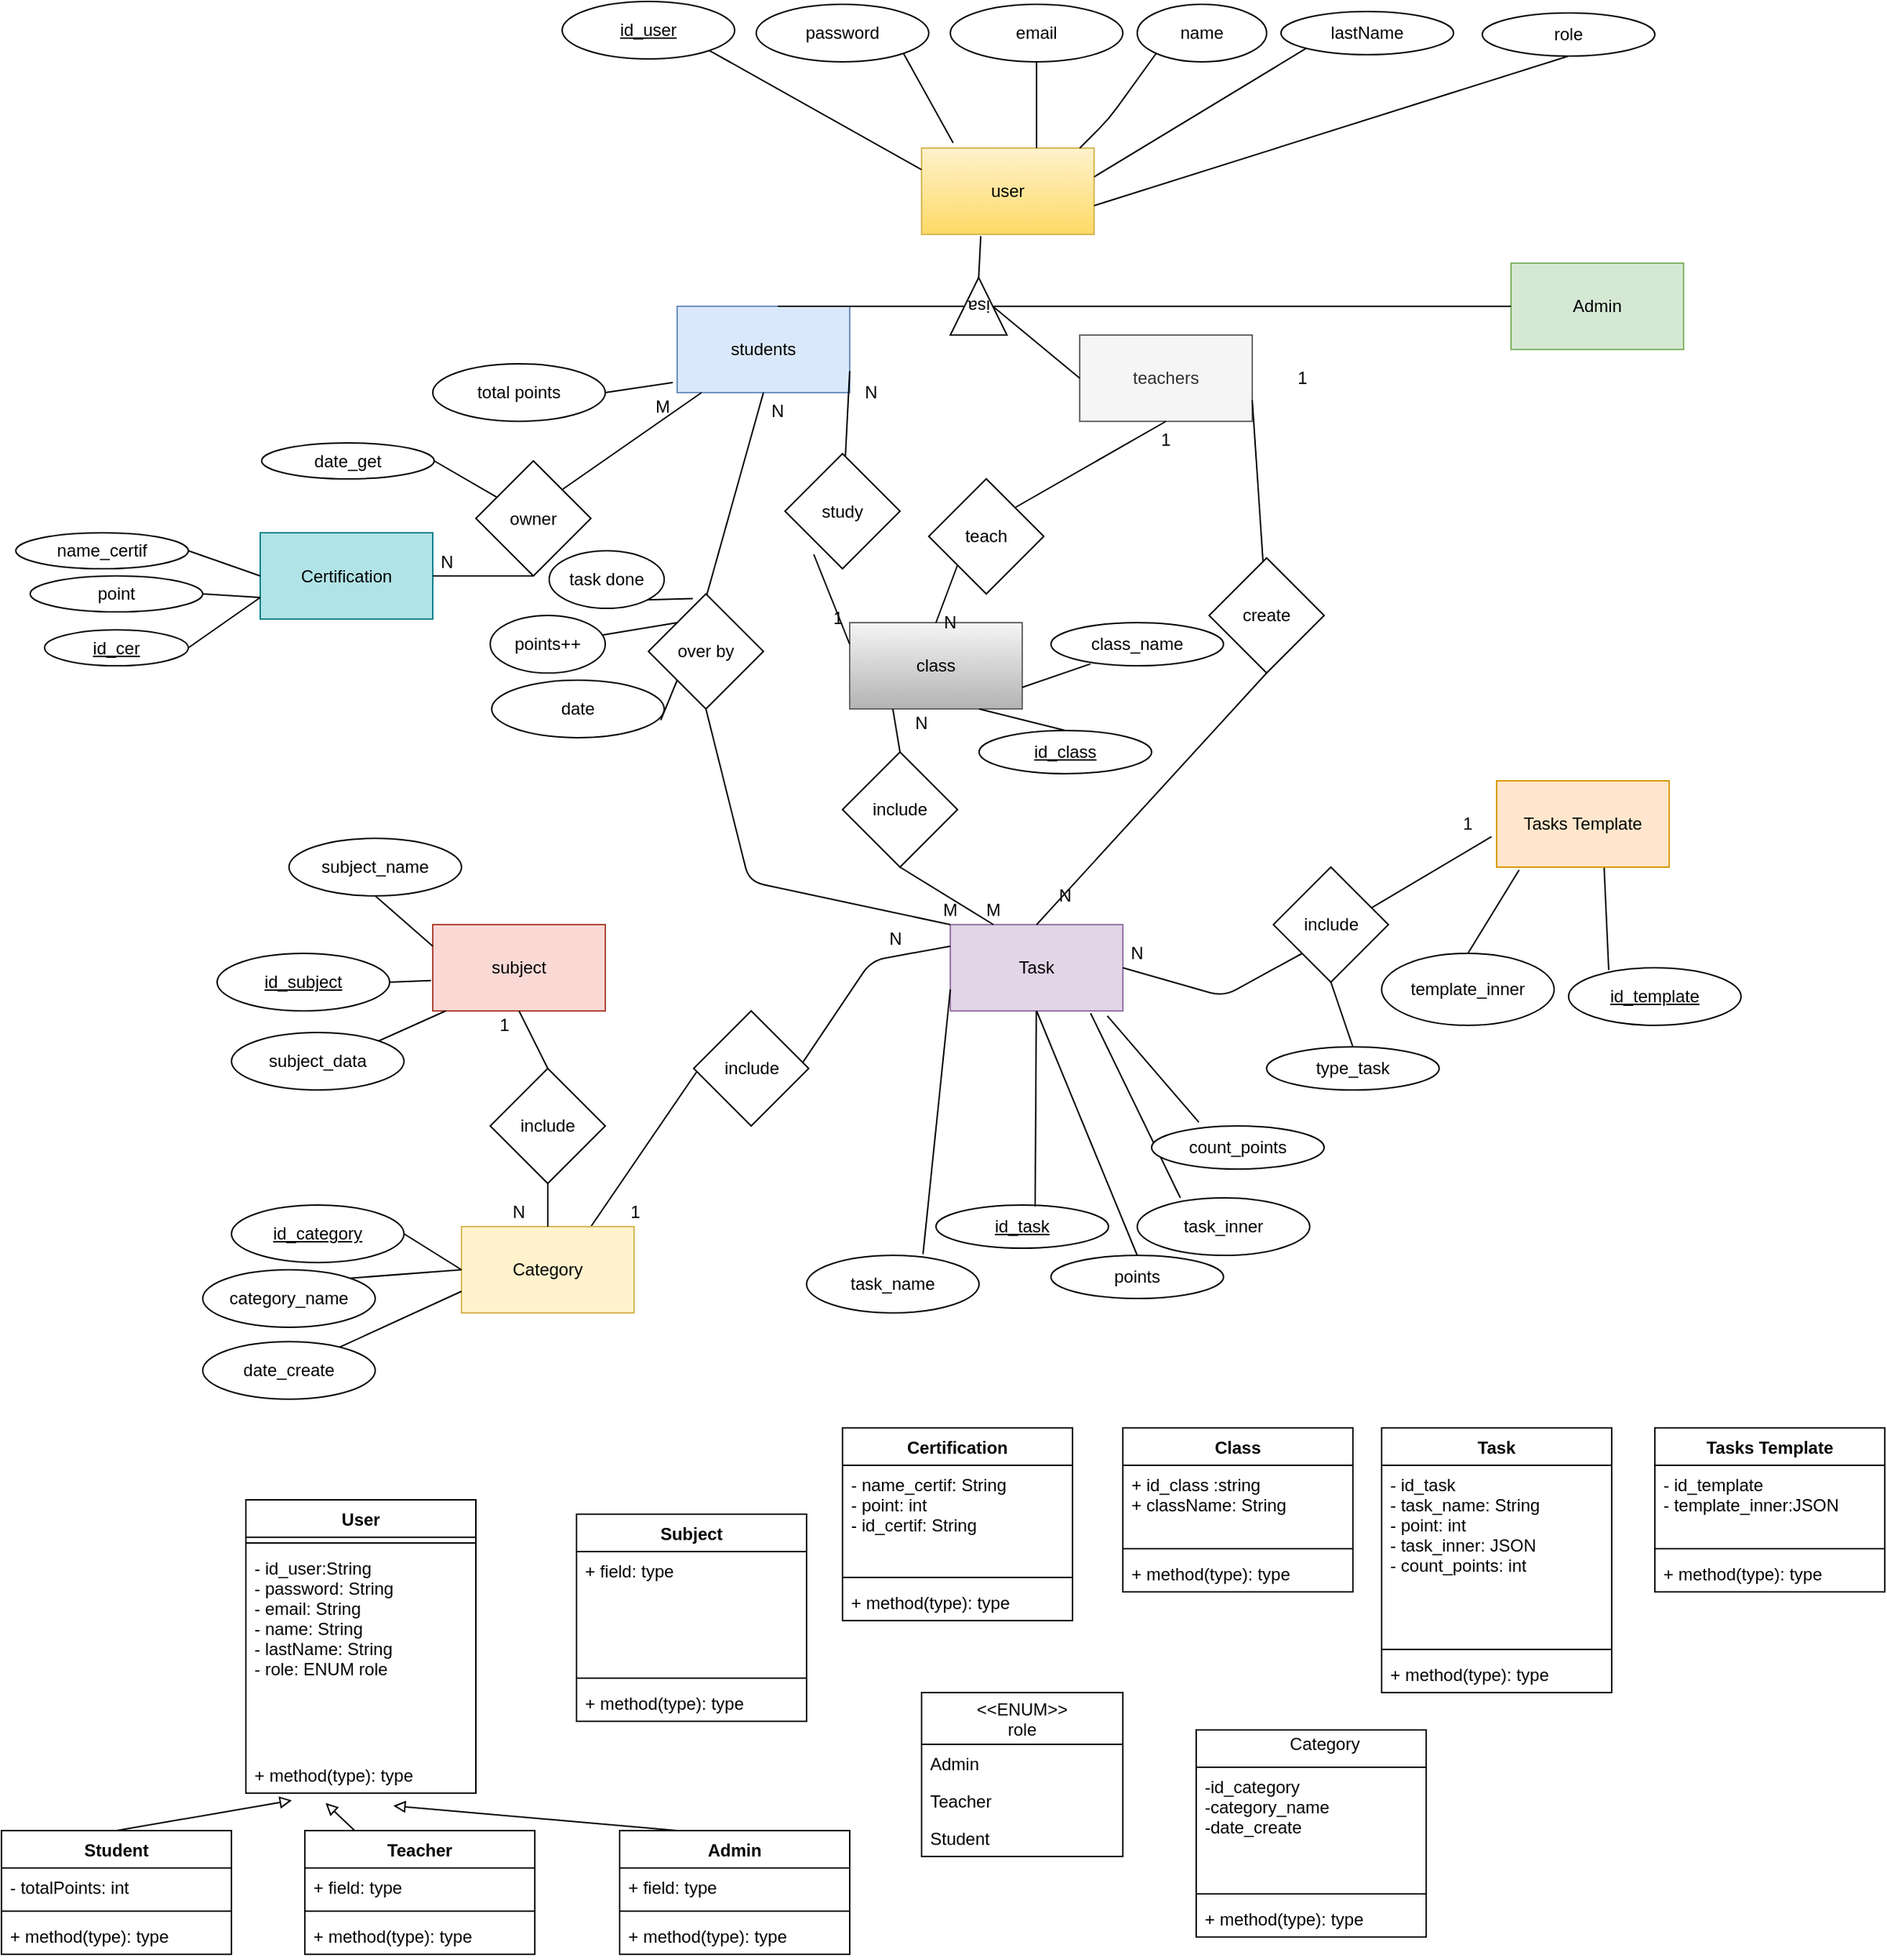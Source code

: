 <mxfile version="13.9.9" type="device"><diagram id="citroUXU-4qU1QGH6VNC" name="Page-1"><mxGraphModel dx="2307" dy="1929" grid="1" gridSize="10" guides="1" tooltips="1" connect="1" arrows="1" fold="1" page="1" pageScale="1" pageWidth="850" pageHeight="1100" math="0" shadow="0"><root><mxCell id="0"/><mxCell id="1" parent="0"/><mxCell id="E-Z7uhnKC5ZNdKr7z4lT-2" value="students" style="rounded=0;whiteSpace=wrap;html=1;fillColor=#dae8fc;strokeColor=#6c8ebf;" parent="1" vertex="1"><mxGeometry x="310" y="170" width="120" height="60" as="geometry"/></mxCell><mxCell id="E-Z7uhnKC5ZNdKr7z4lT-3" value="teachers" style="rounded=0;whiteSpace=wrap;html=1;fillColor=#f5f5f5;strokeColor=#666666;fontColor=#333333;" parent="1" vertex="1"><mxGeometry x="590" y="190" width="120" height="60" as="geometry"/></mxCell><mxCell id="E-Z7uhnKC5ZNdKr7z4lT-5" value="&lt;p style=&quot;margin: 0in ; font-family: &amp;#34;calibri&amp;#34; ; font-size: 12.0pt&quot;&gt;&lt;br&gt;&lt;/p&gt;" style="text;whiteSpace=wrap;html=1;" parent="1" vertex="1"><mxGeometry x="51" y="110" width="90" height="30" as="geometry"/></mxCell><mxCell id="E-Z7uhnKC5ZNdKr7z4lT-6" value="id_user" style="ellipse;whiteSpace=wrap;html=1;fontStyle=4;verticalAlign=middle;" parent="1" vertex="1"><mxGeometry x="230" y="-42" width="120" height="40" as="geometry"/></mxCell><mxCell id="E-Z7uhnKC5ZNdKr7z4lT-7" value="password" style="ellipse;whiteSpace=wrap;html=1;" parent="1" vertex="1"><mxGeometry x="365" y="-40" width="120" height="40" as="geometry"/></mxCell><mxCell id="E-Z7uhnKC5ZNdKr7z4lT-8" value="email" style="ellipse;whiteSpace=wrap;html=1;" parent="1" vertex="1"><mxGeometry x="500" y="-40" width="120" height="40" as="geometry"/></mxCell><mxCell id="E-Z7uhnKC5ZNdKr7z4lT-10" value="lastName" style="ellipse;whiteSpace=wrap;html=1;" parent="1" vertex="1"><mxGeometry x="730" y="-35" width="120" height="30" as="geometry"/></mxCell><mxCell id="E-Z7uhnKC5ZNdKr7z4lT-11" value="name" style="ellipse;whiteSpace=wrap;html=1;" parent="1" vertex="1"><mxGeometry x="630" y="-40" width="90" height="40" as="geometry"/></mxCell><mxCell id="E-Z7uhnKC5ZNdKr7z4lT-18" value="user" style="rounded=0;whiteSpace=wrap;html=1;gradientColor=#ffd966;fillColor=#fff2cc;strokeColor=#d6b656;" parent="1" vertex="1"><mxGeometry x="480" y="60" width="120" height="60" as="geometry"/></mxCell><mxCell id="E-Z7uhnKC5ZNdKr7z4lT-19" value="isa" style="triangle;whiteSpace=wrap;html=1;rotation=-180;direction=south;" parent="1" vertex="1"><mxGeometry x="500" y="150" width="39.4" height="40" as="geometry"/></mxCell><mxCell id="E-Z7uhnKC5ZNdKr7z4lT-20" value="" style="endArrow=none;html=1;exitX=1;exitY=0.5;exitDx=0;exitDy=0;entryX=0.343;entryY=1.02;entryDx=0;entryDy=0;entryPerimeter=0;" parent="1" source="E-Z7uhnKC5ZNdKr7z4lT-19" target="E-Z7uhnKC5ZNdKr7z4lT-18" edge="1"><mxGeometry width="50" height="50" relative="1" as="geometry"><mxPoint x="340" y="90" as="sourcePoint"/><mxPoint x="510" y="130" as="targetPoint"/><Array as="points"/></mxGeometry></mxCell><mxCell id="E-Z7uhnKC5ZNdKr7z4lT-21" value="" style="endArrow=none;html=1;exitX=0.583;exitY=0;exitDx=0;exitDy=0;exitPerimeter=0;" parent="1" source="E-Z7uhnKC5ZNdKr7z4lT-2" target="E-Z7uhnKC5ZNdKr7z4lT-19" edge="1"><mxGeometry width="50" height="50" relative="1" as="geometry"><mxPoint x="260" y="130" as="sourcePoint"/><mxPoint x="430" y="50" as="targetPoint"/></mxGeometry></mxCell><mxCell id="E-Z7uhnKC5ZNdKr7z4lT-22" value="Task" style="rounded=0;whiteSpace=wrap;html=1;fillColor=#e1d5e7;strokeColor=#9673a6;" parent="1" vertex="1"><mxGeometry x="500" y="600" width="120" height="60" as="geometry"/></mxCell><mxCell id="E-Z7uhnKC5ZNdKr7z4lT-23" value="id_task&lt;span style=&quot;color: rgba(0 , 0 , 0 , 0) ; font-family: monospace ; font-size: 0px&quot;&gt;%3CmxGraphModel%3E%3Croot%3E%3CmxCell%20id%3D%220%22%2F%3E%3CmxCell%20id%3D%221%22%20parent%3D%220%22%2F%3E%3CmxCell%20id%3D%222%22%20value%3D%22id_student%22%20style%3D%22ellipse%3BwhiteSpace%3Dwrap%3Bhtml%3D1%3B%22%20vertex%3D%221%22%20parent%3D%221%22%3E%3CmxGeometry%20x%3D%2221%22%20y%3D%22120%22%20width%3D%22120%22%20height%3D%2240%22%20as%3D%22geometry%22%2F%3E%3C%2FmxCell%3E%3C%2Froot%3E%3C%2FmxGraphModel%3E&lt;/span&gt;&lt;span style=&quot;color: rgba(0 , 0 , 0 , 0) ; font-family: monospace ; font-size: 0px&quot;&gt;%3CmxGraphModel%3E%3Croot%3E%3CmxCell%20id%3D%220%22%2F%3E%3CmxCell%20id%3D%221%22%20parent%3D%220%22%2F%3E%3CmxCell%20id%3D%222%22%20value%3D%22id_student%22%20style%3D%22ellipse%3BwhiteSpace%3Dwrap%3Bhtml%3D1%3B%22%20vertex%3D%221%22%20parent%3D%221%22%3E%3CmxGeometry%20x%3D%2221%22%20y%3D%22120%22%20width%3D%22120%22%20height%3D%2240%22%20as%3D%22geometry%22%2F%3E%3C%2FmxCell%3E%3C%2Froot%3E%3C%2FmxGraphModel%3E&lt;/span&gt;&lt;span style=&quot;color: rgba(0 , 0 , 0 , 0) ; font-family: monospace ; font-size: 0px&quot;&gt;%3CmxGraphModel%3E%3Croot%3E%3CmxCell%20id%3D%220%22%2F%3E%3CmxCell%20id%3D%221%22%20parent%3D%220%22%2F%3E%3CmxCell%20id%3D%222%22%20value%3D%22id_student%22%20style%3D%22ellipse%3BwhiteSpace%3Dwrap%3Bhtml%3D1%3B%22%20vertex%3D%221%22%20parent%3D%221%22%3E%3CmxGeometry%20x%3D%2221%22%20y%3D%22120%22%20width%3D%22120%22%20height%3D%2240%22%20as%3D%22geometry%22%2F%3E%3C%2FmxCell%3E%3C%2Froot%3E%3C%2FmxGraphModel%3E&lt;/span&gt;" style="ellipse;whiteSpace=wrap;html=1;fontStyle=4" parent="1" vertex="1"><mxGeometry x="490" y="795" width="120" height="30" as="geometry"/></mxCell><mxCell id="E-Z7uhnKC5ZNdKr7z4lT-24" value="task_name" style="ellipse;whiteSpace=wrap;html=1;" parent="1" vertex="1"><mxGeometry x="400" y="830" width="120" height="40" as="geometry"/></mxCell><mxCell id="E-Z7uhnKC5ZNdKr7z4lT-25" value="task_inner" style="ellipse;whiteSpace=wrap;html=1;" parent="1" vertex="1"><mxGeometry x="630" y="790" width="120" height="40" as="geometry"/></mxCell><mxCell id="E-Z7uhnKC5ZNdKr7z4lT-27" value="Tasks Template" style="rounded=0;whiteSpace=wrap;html=1;fillColor=#ffe6cc;strokeColor=#d79b00;" parent="1" vertex="1"><mxGeometry x="880" y="500" width="120" height="60" as="geometry"/></mxCell><mxCell id="E-Z7uhnKC5ZNdKr7z4lT-28" value="id_template" style="ellipse;whiteSpace=wrap;html=1;fontStyle=4" parent="1" vertex="1"><mxGeometry x="930" y="630" width="120" height="40" as="geometry"/></mxCell><mxCell id="E-Z7uhnKC5ZNdKr7z4lT-36" value="template_inner" style="ellipse;whiteSpace=wrap;html=1;" parent="1" vertex="1"><mxGeometry x="800" y="620" width="120" height="50" as="geometry"/></mxCell><mxCell id="E-Z7uhnKC5ZNdKr7z4lT-39" value="subject" style="rounded=0;whiteSpace=wrap;html=1;fillColor=#fad9d5;strokeColor=#ae4132;" parent="1" vertex="1"><mxGeometry x="140" y="600" width="120" height="60" as="geometry"/></mxCell><mxCell id="E-Z7uhnKC5ZNdKr7z4lT-40" value="id_subject" style="ellipse;whiteSpace=wrap;html=1;fontStyle=4" parent="1" vertex="1"><mxGeometry x="-10" y="620" width="120" height="40" as="geometry"/></mxCell><mxCell id="E-Z7uhnKC5ZNdKr7z4lT-41" value="subject_name" style="ellipse;whiteSpace=wrap;html=1;" parent="1" vertex="1"><mxGeometry x="40" y="540" width="120" height="40" as="geometry"/></mxCell><mxCell id="E-Z7uhnKC5ZNdKr7z4lT-43" value="total points" style="ellipse;whiteSpace=wrap;html=1;" parent="1" vertex="1"><mxGeometry x="140" y="210" width="120" height="40" as="geometry"/></mxCell><mxCell id="E-Z7uhnKC5ZNdKr7z4lT-45" value="Admin" style="rounded=0;whiteSpace=wrap;html=1;fillColor=#d5e8d4;strokeColor=#82b366;" parent="1" vertex="1"><mxGeometry x="890" y="140" width="120" height="60" as="geometry"/></mxCell><mxCell id="E-Z7uhnKC5ZNdKr7z4lT-46" value="Certification" style="rounded=0;whiteSpace=wrap;html=1;fillColor=#b0e3e6;strokeColor=#0e8088;" parent="1" vertex="1"><mxGeometry x="20" y="327.5" width="120" height="60" as="geometry"/></mxCell><mxCell id="E-Z7uhnKC5ZNdKr7z4lT-65" value="class" style="rounded=0;whiteSpace=wrap;html=1;gradientColor=#b3b3b3;fillColor=#f5f5f5;strokeColor=#666666;" parent="1" vertex="1"><mxGeometry x="430" y="390" width="120" height="60" as="geometry"/></mxCell><mxCell id="E-Z7uhnKC5ZNdKr7z4lT-66" value="&lt;u&gt;id_class&lt;/u&gt;" style="ellipse;whiteSpace=wrap;html=1;" parent="1" vertex="1"><mxGeometry x="520" y="465" width="120" height="30" as="geometry"/></mxCell><mxCell id="E-Z7uhnKC5ZNdKr7z4lT-67" value="class_name" style="ellipse;whiteSpace=wrap;html=1;" parent="1" vertex="1"><mxGeometry x="570" y="390" width="120" height="30" as="geometry"/></mxCell><mxCell id="E-Z7uhnKC5ZNdKr7z4lT-68" value="type_task" style="ellipse;whiteSpace=wrap;html=1;" parent="1" vertex="1"><mxGeometry x="720" y="685" width="120" height="30" as="geometry"/></mxCell><mxCell id="HwCJJDgRmeyFAp9oeBn6-1" value="" style="endArrow=none;html=1;" parent="1" target="E-Z7uhnKC5ZNdKr7z4lT-8" edge="1"><mxGeometry width="50" height="50" relative="1" as="geometry"><mxPoint x="560" y="60" as="sourcePoint"/><mxPoint x="610" y="10" as="targetPoint"/></mxGeometry></mxCell><mxCell id="HwCJJDgRmeyFAp9oeBn6-2" value="" style="endArrow=none;html=1;entryX=0;entryY=0.25;entryDx=0;entryDy=0;exitX=1;exitY=1;exitDx=0;exitDy=0;" parent="1" source="E-Z7uhnKC5ZNdKr7z4lT-6" target="E-Z7uhnKC5ZNdKr7z4lT-18" edge="1"><mxGeometry width="50" height="50" relative="1" as="geometry"><mxPoint x="400" y="70" as="sourcePoint"/><mxPoint x="450" y="20" as="targetPoint"/></mxGeometry></mxCell><mxCell id="HwCJJDgRmeyFAp9oeBn6-4" value="" style="endArrow=none;html=1;entryX=0.183;entryY=-0.06;entryDx=0;entryDy=0;entryPerimeter=0;exitX=1;exitY=1;exitDx=0;exitDy=0;" parent="1" source="E-Z7uhnKC5ZNdKr7z4lT-7" target="E-Z7uhnKC5ZNdKr7z4lT-18" edge="1"><mxGeometry width="50" height="50" relative="1" as="geometry"><mxPoint x="450" y="50" as="sourcePoint"/><mxPoint x="500" as="targetPoint"/></mxGeometry></mxCell><mxCell id="HwCJJDgRmeyFAp9oeBn6-5" value="" style="endArrow=none;html=1;entryX=0;entryY=1;entryDx=0;entryDy=0;" parent="1" target="E-Z7uhnKC5ZNdKr7z4lT-11" edge="1"><mxGeometry width="50" height="50" relative="1" as="geometry"><mxPoint x="590" y="60" as="sourcePoint"/><mxPoint x="640" y="10" as="targetPoint"/><Array as="points"><mxPoint x="610" y="40"/></Array></mxGeometry></mxCell><mxCell id="HwCJJDgRmeyFAp9oeBn6-6" value="" style="endArrow=none;html=1;entryX=0;entryY=1;entryDx=0;entryDy=0;" parent="1" target="E-Z7uhnKC5ZNdKr7z4lT-10" edge="1"><mxGeometry width="50" height="50" relative="1" as="geometry"><mxPoint x="600" y="80" as="sourcePoint"/><mxPoint x="650" y="30" as="targetPoint"/></mxGeometry></mxCell><mxCell id="HwCJJDgRmeyFAp9oeBn6-14" value="" style="endArrow=none;html=1;entryX=0;entryY=0.5;entryDx=0;entryDy=0;exitX=0.5;exitY=1;exitDx=0;exitDy=0;" parent="1" source="E-Z7uhnKC5ZNdKr7z4lT-19" target="E-Z7uhnKC5ZNdKr7z4lT-3" edge="1"><mxGeometry width="50" height="50" relative="1" as="geometry"><mxPoint x="500" y="290" as="sourcePoint"/><mxPoint x="550" y="240" as="targetPoint"/></mxGeometry></mxCell><mxCell id="HwCJJDgRmeyFAp9oeBn6-18" value="" style="endArrow=none;html=1;exitX=1;exitY=0.5;exitDx=0;exitDy=0;" parent="1" source="E-Z7uhnKC5ZNdKr7z4lT-43" edge="1"><mxGeometry width="50" height="50" relative="1" as="geometry"><mxPoint x="500" y="290" as="sourcePoint"/><mxPoint x="307" y="223" as="targetPoint"/></mxGeometry></mxCell><mxCell id="HwCJJDgRmeyFAp9oeBn6-19" value="" style="endArrow=none;html=1;entryX=0.5;entryY=1;entryDx=0;entryDy=0;exitX=0;exitY=0;exitDx=0;exitDy=0;" parent="1" source="WtZ8xJoJMS5BIW2UHvJU-14" target="E-Z7uhnKC5ZNdKr7z4lT-3" edge="1"><mxGeometry width="50" height="50" relative="1" as="geometry"><mxPoint x="532.235" y="301.022" as="sourcePoint"/><mxPoint x="550" y="240" as="targetPoint"/></mxGeometry></mxCell><mxCell id="HwCJJDgRmeyFAp9oeBn6-20" value="" style="endArrow=none;html=1;exitX=0.5;exitY=0;exitDx=0;exitDy=0;entryX=1;entryY=1;entryDx=0;entryDy=0;" parent="1" source="E-Z7uhnKC5ZNdKr7z4lT-65" target="WtZ8xJoJMS5BIW2UHvJU-14" edge="1"><mxGeometry width="50" height="50" relative="1" as="geometry"><mxPoint x="630" y="370" as="sourcePoint"/><mxPoint x="526.687" y="346.177" as="targetPoint"/></mxGeometry></mxCell><mxCell id="HwCJJDgRmeyFAp9oeBn6-21" value="" style="endArrow=none;html=1;exitX=0.75;exitY=1;exitDx=0;exitDy=0;entryX=0.5;entryY=0;entryDx=0;entryDy=0;" parent="1" source="E-Z7uhnKC5ZNdKr7z4lT-65" target="E-Z7uhnKC5ZNdKr7z4lT-66" edge="1"><mxGeometry width="50" height="50" relative="1" as="geometry"><mxPoint x="735" y="400" as="sourcePoint"/><mxPoint x="770" y="370" as="targetPoint"/></mxGeometry></mxCell><mxCell id="HwCJJDgRmeyFAp9oeBn6-22" value="" style="endArrow=none;html=1;exitX=1;exitY=0.75;exitDx=0;exitDy=0;entryX=0.229;entryY=0.957;entryDx=0;entryDy=0;entryPerimeter=0;" parent="1" source="E-Z7uhnKC5ZNdKr7z4lT-65" target="E-Z7uhnKC5ZNdKr7z4lT-67" edge="1"><mxGeometry width="50" height="50" relative="1" as="geometry"><mxPoint x="720" y="490" as="sourcePoint"/><mxPoint x="580" y="420" as="targetPoint"/><Array as="points"/></mxGeometry></mxCell><mxCell id="HwCJJDgRmeyFAp9oeBn6-25" value="" style="endArrow=none;html=1;entryX=0;entryY=0.25;entryDx=0;entryDy=0;exitX=0.25;exitY=0.875;exitDx=0;exitDy=0;exitPerimeter=0;" parent="1" source="WtZ8xJoJMS5BIW2UHvJU-11" target="E-Z7uhnKC5ZNdKr7z4lT-65" edge="1"><mxGeometry width="50" height="50" relative="1" as="geometry"><mxPoint x="422.5" y="357.5" as="sourcePoint"/><mxPoint x="550" y="340" as="targetPoint"/></mxGeometry></mxCell><mxCell id="HwCJJDgRmeyFAp9oeBn6-26" value="" style="endArrow=none;html=1;entryX=0.52;entryY=0.128;entryDx=0;entryDy=0;entryPerimeter=0;exitX=1;exitY=0.75;exitDx=0;exitDy=0;" parent="1" source="E-Z7uhnKC5ZNdKr7z4lT-2" target="WtZ8xJoJMS5BIW2UHvJU-11" edge="1"><mxGeometry width="50" height="50" relative="1" as="geometry"><mxPoint x="500" y="390" as="sourcePoint"/><mxPoint x="389.32" y="332.23" as="targetPoint"/><Array as="points"/></mxGeometry></mxCell><mxCell id="HwCJJDgRmeyFAp9oeBn6-29" value="" style="endArrow=none;html=1;entryX=0;entryY=0.5;entryDx=0;entryDy=0;" parent="1" source="E-Z7uhnKC5ZNdKr7z4lT-19" target="E-Z7uhnKC5ZNdKr7z4lT-45" edge="1"><mxGeometry width="50" height="50" relative="1" as="geometry"><mxPoint x="650" y="170" as="sourcePoint"/><mxPoint x="700" y="120" as="targetPoint"/></mxGeometry></mxCell><mxCell id="HwCJJDgRmeyFAp9oeBn6-33" value="" style="endArrow=none;html=1;entryX=0.13;entryY=1.033;entryDx=0;entryDy=0;entryPerimeter=0;exitX=0.5;exitY=0;exitDx=0;exitDy=0;" parent="1" source="E-Z7uhnKC5ZNdKr7z4lT-36" target="E-Z7uhnKC5ZNdKr7z4lT-27" edge="1"><mxGeometry width="50" height="50" relative="1" as="geometry"><mxPoint x="820" y="620" as="sourcePoint"/><mxPoint x="870" y="570" as="targetPoint"/><Array as="points"/></mxGeometry></mxCell><mxCell id="HwCJJDgRmeyFAp9oeBn6-34" value="" style="endArrow=none;html=1;exitX=0.233;exitY=0.04;exitDx=0;exitDy=0;exitPerimeter=0;entryX=0.623;entryY=1.007;entryDx=0;entryDy=0;entryPerimeter=0;" parent="1" source="E-Z7uhnKC5ZNdKr7z4lT-28" target="E-Z7uhnKC5ZNdKr7z4lT-27" edge="1"><mxGeometry width="50" height="50" relative="1" as="geometry"><mxPoint x="960" y="630" as="sourcePoint"/><mxPoint x="1010" y="580" as="targetPoint"/><Array as="points"/></mxGeometry></mxCell><mxCell id="HwCJJDgRmeyFAp9oeBn6-36" value="" style="endArrow=none;html=1;entryX=0;entryY=1;entryDx=0;entryDy=0;exitX=1;exitY=0.5;exitDx=0;exitDy=0;" parent="1" source="E-Z7uhnKC5ZNdKr7z4lT-22" target="WtZ8xJoJMS5BIW2UHvJU-17" edge="1"><mxGeometry width="50" height="50" relative="1" as="geometry"><mxPoint x="520" y="490" as="sourcePoint"/><mxPoint x="745" y="600" as="targetPoint"/><Array as="points"><mxPoint x="690" y="650"/></Array></mxGeometry></mxCell><mxCell id="HwCJJDgRmeyFAp9oeBn6-37" value="" style="endArrow=none;html=1;entryX=-0.03;entryY=0.647;entryDx=0;entryDy=0;entryPerimeter=0;exitX=0.856;exitY=0.353;exitDx=0;exitDy=0;exitPerimeter=0;" parent="1" source="WtZ8xJoJMS5BIW2UHvJU-17" target="E-Z7uhnKC5ZNdKr7z4lT-27" edge="1"><mxGeometry width="50" height="50" relative="1" as="geometry"><mxPoint x="790" y="600" as="sourcePoint"/><mxPoint x="840" y="490" as="targetPoint"/></mxGeometry></mxCell><mxCell id="HwCJJDgRmeyFAp9oeBn6-38" value="" style="endArrow=none;html=1;entryX=0;entryY=0.75;entryDx=0;entryDy=0;exitX=0.675;exitY=-0.02;exitDx=0;exitDy=0;exitPerimeter=0;" parent="1" source="E-Z7uhnKC5ZNdKr7z4lT-24" target="E-Z7uhnKC5ZNdKr7z4lT-22" edge="1"><mxGeometry width="50" height="50" relative="1" as="geometry"><mxPoint x="440" y="610" as="sourcePoint"/><mxPoint x="490" y="560" as="targetPoint"/></mxGeometry></mxCell><mxCell id="HwCJJDgRmeyFAp9oeBn6-39" value="" style="endArrow=none;html=1;exitX=0.575;exitY=0.033;exitDx=0;exitDy=0;exitPerimeter=0;" parent="1" source="E-Z7uhnKC5ZNdKr7z4lT-23" target="E-Z7uhnKC5ZNdKr7z4lT-22" edge="1"><mxGeometry width="50" height="50" relative="1" as="geometry"><mxPoint x="520" y="490" as="sourcePoint"/><mxPoint x="548" y="630" as="targetPoint"/><Array as="points"/></mxGeometry></mxCell><mxCell id="HwCJJDgRmeyFAp9oeBn6-40" value="" style="endArrow=none;html=1;entryX=0.91;entryY=1.057;entryDx=0;entryDy=0;entryPerimeter=0;exitX=0.274;exitY=-0.084;exitDx=0;exitDy=0;exitPerimeter=0;" parent="1" target="E-Z7uhnKC5ZNdKr7z4lT-22" edge="1" source="Fzkybpw-dfH8qvvgGlZj-4"><mxGeometry width="50" height="50" relative="1" as="geometry"><mxPoint x="660" y="730" as="sourcePoint"/><mxPoint x="500" y="510" as="targetPoint"/></mxGeometry></mxCell><mxCell id="HwCJJDgRmeyFAp9oeBn6-42" value="" style="endArrow=none;html=1;exitX=0.25;exitY=0;exitDx=0;exitDy=0;exitPerimeter=0;entryX=0.813;entryY=1.027;entryDx=0;entryDy=0;entryPerimeter=0;" parent="1" source="E-Z7uhnKC5ZNdKr7z4lT-25" target="E-Z7uhnKC5ZNdKr7z4lT-22" edge="1"><mxGeometry width="50" height="50" relative="1" as="geometry"><mxPoint x="609.4" y="640" as="sourcePoint"/><mxPoint x="659.4" y="590" as="targetPoint"/></mxGeometry></mxCell><mxCell id="HwCJJDgRmeyFAp9oeBn6-43" value="" style="endArrow=none;html=1;exitX=0.5;exitY=1;exitDx=0;exitDy=0;entryX=0;entryY=0.25;entryDx=0;entryDy=0;" parent="1" source="E-Z7uhnKC5ZNdKr7z4lT-41" target="E-Z7uhnKC5ZNdKr7z4lT-39" edge="1"><mxGeometry width="50" height="50" relative="1" as="geometry"><mxPoint x="171" y="585" as="sourcePoint"/><mxPoint x="221" y="535" as="targetPoint"/></mxGeometry></mxCell><mxCell id="HwCJJDgRmeyFAp9oeBn6-44" value="" style="endArrow=none;html=1;entryX=-0.01;entryY=0.647;entryDx=0;entryDy=0;entryPerimeter=0;exitX=1;exitY=0.5;exitDx=0;exitDy=0;" parent="1" source="E-Z7uhnKC5ZNdKr7z4lT-40" target="E-Z7uhnKC5ZNdKr7z4lT-39" edge="1"><mxGeometry width="50" height="50" relative="1" as="geometry"><mxPoint x="120" y="710" as="sourcePoint"/><mxPoint x="170" y="660" as="targetPoint"/></mxGeometry></mxCell><mxCell id="HwCJJDgRmeyFAp9oeBn6-46" value="" style="endArrow=none;html=1;entryX=0;entryY=0.25;entryDx=0;entryDy=0;exitX=0.915;exitY=0.498;exitDx=0;exitDy=0;exitPerimeter=0;" parent="1" source="WtZ8xJoJMS5BIW2UHvJU-16" target="E-Z7uhnKC5ZNdKr7z4lT-22" edge="1"><mxGeometry width="50" height="50" relative="1" as="geometry"><mxPoint x="390" y="625" as="sourcePoint"/><mxPoint x="475" y="605" as="targetPoint"/><Array as="points"><mxPoint x="445" y="625"/></Array></mxGeometry></mxCell><mxCell id="HwCJJDgRmeyFAp9oeBn6-47" value="" style="endArrow=none;html=1;entryX=0.095;entryY=0.428;entryDx=0;entryDy=0;exitX=0.75;exitY=0;exitDx=0;exitDy=0;entryPerimeter=0;" parent="1" source="Fzkybpw-dfH8qvvgGlZj-6" target="WtZ8xJoJMS5BIW2UHvJU-16" edge="1"><mxGeometry width="50" height="50" relative="1" as="geometry"><mxPoint x="291" y="640" as="sourcePoint"/><mxPoint x="335" y="625" as="targetPoint"/></mxGeometry></mxCell><mxCell id="HwCJJDgRmeyFAp9oeBn6-49" value="" style="endArrow=none;html=1;entryX=0.5;entryY=1;entryDx=0;entryDy=0;exitX=0.48;exitY=0.108;exitDx=0;exitDy=0;exitPerimeter=0;" parent="1" source="WtZ8xJoJMS5BIW2UHvJU-21" target="E-Z7uhnKC5ZNdKr7z4lT-2" edge="1"><mxGeometry width="50" height="50" relative="1" as="geometry"><mxPoint x="270" y="370" as="sourcePoint"/><mxPoint x="460" y="440" as="targetPoint"/><Array as="points"/></mxGeometry></mxCell><mxCell id="HwCJJDgRmeyFAp9oeBn6-50" value="" style="endArrow=none;html=1;exitX=0.5;exitY=1;exitDx=0;exitDy=0;entryX=0;entryY=0;entryDx=0;entryDy=0;" parent="1" source="WtZ8xJoJMS5BIW2UHvJU-21" target="E-Z7uhnKC5ZNdKr7z4lT-22" edge="1"><mxGeometry width="50" height="50" relative="1" as="geometry"><mxPoint x="270" y="410" as="sourcePoint"/><mxPoint x="460" y="440" as="targetPoint"/><Array as="points"><mxPoint x="360" y="570"/></Array></mxGeometry></mxCell><mxCell id="HwCJJDgRmeyFAp9oeBn6-55" value="points" style="ellipse;whiteSpace=wrap;html=1;" parent="1" vertex="1"><mxGeometry x="570" y="830" width="120" height="30" as="geometry"/></mxCell><mxCell id="HwCJJDgRmeyFAp9oeBn6-56" value="" style="endArrow=none;html=1;entryX=0.5;entryY=1;entryDx=0;entryDy=0;exitX=0.5;exitY=0;exitDx=0;exitDy=0;" parent="1" source="HwCJJDgRmeyFAp9oeBn6-55" target="E-Z7uhnKC5ZNdKr7z4lT-22" edge="1"><mxGeometry width="50" height="50" relative="1" as="geometry"><mxPoint x="525" y="745" as="sourcePoint"/><mxPoint x="575" y="695" as="targetPoint"/></mxGeometry></mxCell><mxCell id="HwCJJDgRmeyFAp9oeBn6-60" value="id_cer" style="ellipse;whiteSpace=wrap;html=1;fontStyle=4" parent="1" vertex="1"><mxGeometry x="-130" y="395" width="100" height="25" as="geometry"/></mxCell><mxCell id="HwCJJDgRmeyFAp9oeBn6-61" value="" style="endArrow=none;html=1;entryX=0;entryY=0.75;entryDx=0;entryDy=0;exitX=1;exitY=0.5;exitDx=0;exitDy=0;" parent="1" source="HwCJJDgRmeyFAp9oeBn6-60" target="E-Z7uhnKC5ZNdKr7z4lT-46" edge="1"><mxGeometry width="50" height="50" relative="1" as="geometry"><mxPoint x="100" y="930" as="sourcePoint"/><mxPoint x="150" y="880" as="targetPoint"/></mxGeometry></mxCell><mxCell id="WtZ8xJoJMS5BIW2UHvJU-11" value="study" style="rhombus;whiteSpace=wrap;html=1;" parent="1" vertex="1"><mxGeometry x="385" y="272.5" width="80" height="80" as="geometry"/></mxCell><mxCell id="WtZ8xJoJMS5BIW2UHvJU-14" value="teach" style="rhombus;whiteSpace=wrap;html=1;direction=south;" parent="1" vertex="1"><mxGeometry x="485" y="290" width="80" height="80" as="geometry"/></mxCell><mxCell id="WtZ8xJoJMS5BIW2UHvJU-16" value="include" style="rhombus;whiteSpace=wrap;html=1;" parent="1" vertex="1"><mxGeometry x="321.5" y="660" width="80" height="80" as="geometry"/></mxCell><mxCell id="WtZ8xJoJMS5BIW2UHvJU-17" value="include" style="rhombus;whiteSpace=wrap;html=1;" parent="1" vertex="1"><mxGeometry x="724.7" y="560" width="80" height="80" as="geometry"/></mxCell><mxCell id="WtZ8xJoJMS5BIW2UHvJU-21" value="over by" style="rhombus;whiteSpace=wrap;html=1;" parent="1" vertex="1"><mxGeometry x="290" y="370" width="80" height="80" as="geometry"/></mxCell><mxCell id="WtZ8xJoJMS5BIW2UHvJU-26" value="points++&lt;br&gt;" style="ellipse;whiteSpace=wrap;html=1;" parent="1" vertex="1"><mxGeometry x="180" y="385" width="80" height="40" as="geometry"/></mxCell><mxCell id="WtZ8xJoJMS5BIW2UHvJU-30" value="" style="endArrow=none;html=1;entryX=0;entryY=0;entryDx=0;entryDy=0;" parent="1" source="WtZ8xJoJMS5BIW2UHvJU-26" target="WtZ8xJoJMS5BIW2UHvJU-21" edge="1"><mxGeometry width="50" height="50" relative="1" as="geometry"><mxPoint x="470" y="530" as="sourcePoint"/><mxPoint x="520" y="480" as="targetPoint"/></mxGeometry></mxCell><mxCell id="3L9MautA1v2ThFq_1T-O-6" value="role" style="ellipse;whiteSpace=wrap;html=1;" parent="1" vertex="1"><mxGeometry x="870" y="-34" width="120" height="30" as="geometry"/></mxCell><mxCell id="3L9MautA1v2ThFq_1T-O-7" value="" style="endArrow=none;html=1;entryX=0.5;entryY=1;entryDx=0;entryDy=0;" parent="1" target="3L9MautA1v2ThFq_1T-O-6" edge="1"><mxGeometry width="50" height="50" relative="1" as="geometry"><mxPoint x="600" y="100" as="sourcePoint"/><mxPoint x="920" as="targetPoint"/></mxGeometry></mxCell><mxCell id="3L9MautA1v2ThFq_1T-O-9" value="owner" style="rhombus;whiteSpace=wrap;html=1;" parent="1" vertex="1"><mxGeometry x="170" y="277.5" width="80" height="80" as="geometry"/></mxCell><mxCell id="3L9MautA1v2ThFq_1T-O-10" value="" style="endArrow=none;html=1;exitX=1;exitY=0.5;exitDx=0;exitDy=0;entryX=0.5;entryY=1;entryDx=0;entryDy=0;" parent="1" source="E-Z7uhnKC5ZNdKr7z4lT-46" target="3L9MautA1v2ThFq_1T-O-9" edge="1"><mxGeometry width="50" height="50" relative="1" as="geometry"><mxPoint x="200" y="470" as="sourcePoint"/><mxPoint x="250" y="420" as="targetPoint"/></mxGeometry></mxCell><mxCell id="3L9MautA1v2ThFq_1T-O-11" value="" style="endArrow=none;html=1;exitX=1;exitY=0;exitDx=0;exitDy=0;" parent="1" source="3L9MautA1v2ThFq_1T-O-9" edge="1"><mxGeometry width="50" height="50" relative="1" as="geometry"><mxPoint x="200" y="470" as="sourcePoint"/><mxPoint x="327" y="230" as="targetPoint"/></mxGeometry></mxCell><mxCell id="3L9MautA1v2ThFq_1T-O-12" value="date_get" style="ellipse;whiteSpace=wrap;html=1;" parent="1" vertex="1"><mxGeometry x="21" y="265" width="120" height="25" as="geometry"/></mxCell><mxCell id="3L9MautA1v2ThFq_1T-O-14" value="name_certif" style="ellipse;whiteSpace=wrap;html=1;" parent="1" vertex="1"><mxGeometry x="-150" y="327.5" width="120" height="25" as="geometry"/></mxCell><mxCell id="3L9MautA1v2ThFq_1T-O-15" value="" style="endArrow=none;html=1;exitX=1;exitY=0.5;exitDx=0;exitDy=0;" parent="1" source="3L9MautA1v2ThFq_1T-O-12" target="3L9MautA1v2ThFq_1T-O-9" edge="1"><mxGeometry width="50" height="50" relative="1" as="geometry"><mxPoint x="420" y="470" as="sourcePoint"/><mxPoint x="470" y="420" as="targetPoint"/></mxGeometry></mxCell><mxCell id="3L9MautA1v2ThFq_1T-O-16" value="" style="endArrow=none;html=1;exitX=1;exitY=0.5;exitDx=0;exitDy=0;entryX=0;entryY=0.5;entryDx=0;entryDy=0;" parent="1" source="3L9MautA1v2ThFq_1T-O-14" target="E-Z7uhnKC5ZNdKr7z4lT-46" edge="1"><mxGeometry width="50" height="50" relative="1" as="geometry"><mxPoint x="420" y="470" as="sourcePoint"/><mxPoint x="10" y="370" as="targetPoint"/></mxGeometry></mxCell><mxCell id="3L9MautA1v2ThFq_1T-O-18" value="N" style="text;html=1;strokeColor=none;fillColor=none;align=center;verticalAlign=middle;whiteSpace=wrap;rounded=0;" parent="1" vertex="1"><mxGeometry x="130" y="337.5" width="40" height="20" as="geometry"/></mxCell><mxCell id="3L9MautA1v2ThFq_1T-O-19" value="M" style="text;html=1;strokeColor=none;fillColor=none;align=center;verticalAlign=middle;whiteSpace=wrap;rounded=0;" parent="1" vertex="1"><mxGeometry x="280" y="230" width="40" height="20" as="geometry"/></mxCell><mxCell id="3L9MautA1v2ThFq_1T-O-20" value="N" style="text;html=1;strokeColor=none;fillColor=none;align=center;verticalAlign=middle;whiteSpace=wrap;rounded=0;" parent="1" vertex="1"><mxGeometry x="425" y="220" width="40" height="20" as="geometry"/></mxCell><mxCell id="3L9MautA1v2ThFq_1T-O-22" value="1" style="text;html=1;strokeColor=none;fillColor=none;align=center;verticalAlign=middle;whiteSpace=wrap;rounded=0;" parent="1" vertex="1"><mxGeometry x="401.5" y="377" width="40" height="20" as="geometry"/></mxCell><mxCell id="3L9MautA1v2ThFq_1T-O-23" value="1" style="text;html=1;strokeColor=none;fillColor=none;align=center;verticalAlign=middle;whiteSpace=wrap;rounded=0;" parent="1" vertex="1"><mxGeometry x="630" y="252.5" width="40" height="20" as="geometry"/></mxCell><mxCell id="3L9MautA1v2ThFq_1T-O-24" value="N" style="text;html=1;strokeColor=none;fillColor=none;align=center;verticalAlign=middle;whiteSpace=wrap;rounded=0;" parent="1" vertex="1"><mxGeometry x="480" y="380" width="40" height="20" as="geometry"/></mxCell><mxCell id="3L9MautA1v2ThFq_1T-O-25" value="N" style="text;html=1;strokeColor=none;fillColor=none;align=center;verticalAlign=middle;whiteSpace=wrap;rounded=0;" parent="1" vertex="1"><mxGeometry x="560" y="570" width="40" height="20" as="geometry"/></mxCell><mxCell id="3L9MautA1v2ThFq_1T-O-27" value="N" style="text;html=1;strokeColor=none;fillColor=none;align=center;verticalAlign=middle;whiteSpace=wrap;rounded=0;" parent="1" vertex="1"><mxGeometry x="610" y="610" width="40" height="20" as="geometry"/></mxCell><mxCell id="3L9MautA1v2ThFq_1T-O-28" value="1" style="text;html=1;strokeColor=none;fillColor=none;align=center;verticalAlign=middle;whiteSpace=wrap;rounded=0;" parent="1" vertex="1"><mxGeometry x="840" y="520" width="40" height="20" as="geometry"/></mxCell><mxCell id="3L9MautA1v2ThFq_1T-O-29" value="1" style="text;html=1;strokeColor=none;fillColor=none;align=center;verticalAlign=middle;whiteSpace=wrap;rounded=0;" parent="1" vertex="1"><mxGeometry x="261" y="790" width="40" height="20" as="geometry"/></mxCell><mxCell id="3L9MautA1v2ThFq_1T-O-30" value="N" style="text;html=1;strokeColor=none;fillColor=none;align=center;verticalAlign=middle;whiteSpace=wrap;rounded=0;" parent="1" vertex="1"><mxGeometry x="441.5" y="600" width="40" height="20" as="geometry"/></mxCell><mxCell id="3L9MautA1v2ThFq_1T-O-32" value="N" style="text;html=1;strokeColor=none;fillColor=none;align=center;verticalAlign=middle;whiteSpace=wrap;rounded=0;" parent="1" vertex="1"><mxGeometry x="360" y="232.5" width="40" height="20" as="geometry"/></mxCell><mxCell id="3L9MautA1v2ThFq_1T-O-36" value="M" style="text;html=1;strokeColor=none;fillColor=none;align=center;verticalAlign=middle;whiteSpace=wrap;rounded=0;" parent="1" vertex="1"><mxGeometry x="480" y="580" width="40" height="20" as="geometry"/></mxCell><mxCell id="3L9MautA1v2ThFq_1T-O-40" value="date" style="ellipse;whiteSpace=wrap;html=1;" parent="1" vertex="1"><mxGeometry x="181" y="430" width="120" height="40" as="geometry"/></mxCell><mxCell id="3L9MautA1v2ThFq_1T-O-41" value="" style="endArrow=none;html=1;exitX=0.98;exitY=0.695;exitDx=0;exitDy=0;exitPerimeter=0;entryX=0;entryY=1;entryDx=0;entryDy=0;" parent="1" source="3L9MautA1v2ThFq_1T-O-40" target="WtZ8xJoJMS5BIW2UHvJU-21" edge="1"><mxGeometry width="50" height="50" relative="1" as="geometry"><mxPoint x="300" y="500" as="sourcePoint"/><mxPoint x="350" y="450" as="targetPoint"/></mxGeometry></mxCell><mxCell id="ouN1reFydv8q3NYNyu_f-1" value="point" style="ellipse;whiteSpace=wrap;html=1;" parent="1" vertex="1"><mxGeometry x="-140" y="357.5" width="120" height="25" as="geometry"/></mxCell><mxCell id="ouN1reFydv8q3NYNyu_f-2" value="" style="endArrow=none;html=1;exitX=1;exitY=0.5;exitDx=0;exitDy=0;entryX=0;entryY=0.75;entryDx=0;entryDy=0;" parent="1" source="ouN1reFydv8q3NYNyu_f-1" target="E-Z7uhnKC5ZNdKr7z4lT-46" edge="1"><mxGeometry width="50" height="50" relative="1" as="geometry"><mxPoint x="-20" y="350" as="sourcePoint"/><mxPoint x="30" y="367.5" as="targetPoint"/></mxGeometry></mxCell><mxCell id="ouN1reFydv8q3NYNyu_f-4" value="" style="endArrow=none;html=1;exitX=1;exitY=0;exitDx=0;exitDy=0;" parent="1" source="Fzkybpw-dfH8qvvgGlZj-22" edge="1"><mxGeometry width="50" height="50" relative="1" as="geometry"><mxPoint x="124.84" y="680.8" as="sourcePoint"/><mxPoint x="149" y="660" as="targetPoint"/></mxGeometry></mxCell><mxCell id="ouN1reFydv8q3NYNyu_f-5" value="" style="endArrow=none;html=1;entryX=1;entryY=0.75;entryDx=0;entryDy=0;" parent="1" target="E-Z7uhnKC5ZNdKr7z4lT-3" edge="1" source="ouN1reFydv8q3NYNyu_f-6"><mxGeometry width="50" height="50" relative="1" as="geometry"><mxPoint x="950" y="290" as="sourcePoint"/><mxPoint x="905.6" y="571.98" as="targetPoint"/><Array as="points"/></mxGeometry></mxCell><mxCell id="ouN1reFydv8q3NYNyu_f-6" value="create" style="rhombus;whiteSpace=wrap;html=1;" parent="1" vertex="1"><mxGeometry x="680" y="345" width="80" height="80" as="geometry"/></mxCell><mxCell id="ouN1reFydv8q3NYNyu_f-7" value="" style="endArrow=none;html=1;entryX=0.5;entryY=1;entryDx=0;entryDy=0;exitX=0.5;exitY=0;exitDx=0;exitDy=0;" parent="1" edge="1" target="ouN1reFydv8q3NYNyu_f-6" source="E-Z7uhnKC5ZNdKr7z4lT-22"><mxGeometry width="50" height="50" relative="1" as="geometry"><mxPoint x="950" y="500" as="sourcePoint"/><mxPoint x="950.0" y="368.82" as="targetPoint"/><Array as="points"/></mxGeometry></mxCell><mxCell id="ouN1reFydv8q3NYNyu_f-8" value="1" style="text;html=1;strokeColor=none;fillColor=none;align=center;verticalAlign=middle;whiteSpace=wrap;rounded=0;" parent="1" vertex="1"><mxGeometry x="724.7" y="210" width="40" height="20" as="geometry"/></mxCell><mxCell id="K24zRtOoZntV-3_vi-3j-1" value="User" style="swimlane;fontStyle=1;align=center;verticalAlign=top;childLayout=stackLayout;horizontal=1;startSize=26;horizontalStack=0;resizeParent=1;resizeParentMax=0;resizeLast=0;collapsible=1;marginBottom=0;" parent="1" vertex="1"><mxGeometry x="10" y="1000" width="160" height="204" as="geometry"/></mxCell><mxCell id="K24zRtOoZntV-3_vi-3j-3" value="" style="line;strokeWidth=1;fillColor=none;align=left;verticalAlign=middle;spacingTop=-1;spacingLeft=3;spacingRight=3;rotatable=0;labelPosition=right;points=[];portConstraint=eastwest;" parent="K24zRtOoZntV-3_vi-3j-1" vertex="1"><mxGeometry y="26" width="160" height="8" as="geometry"/></mxCell><mxCell id="K24zRtOoZntV-3_vi-3j-2" value="- id_user:String&#10;- password: String&#10;- email: String&#10;- name: String&#10;- lastName: String&#10;- role: ENUM role" style="text;strokeColor=none;fillColor=none;align=left;verticalAlign=top;spacingLeft=4;spacingRight=4;overflow=hidden;rotatable=0;points=[[0,0.5],[1,0.5]];portConstraint=eastwest;" parent="K24zRtOoZntV-3_vi-3j-1" vertex="1"><mxGeometry y="34" width="160" height="144" as="geometry"/></mxCell><mxCell id="K24zRtOoZntV-3_vi-3j-4" value="+ method(type): type" style="text;strokeColor=none;fillColor=none;align=left;verticalAlign=top;spacingLeft=4;spacingRight=4;overflow=hidden;rotatable=0;points=[[0,0.5],[1,0.5]];portConstraint=eastwest;" parent="K24zRtOoZntV-3_vi-3j-1" vertex="1"><mxGeometry y="178" width="160" height="26" as="geometry"/></mxCell><mxCell id="K24zRtOoZntV-3_vi-3j-5" value="Student" style="swimlane;fontStyle=1;align=center;verticalAlign=top;childLayout=stackLayout;horizontal=1;startSize=26;horizontalStack=0;resizeParent=1;resizeParentMax=0;resizeLast=0;collapsible=1;marginBottom=0;" parent="1" vertex="1"><mxGeometry x="-160" y="1230" width="160" height="86" as="geometry"/></mxCell><mxCell id="K24zRtOoZntV-3_vi-3j-6" value="- totalPoints: int" style="text;strokeColor=none;fillColor=none;align=left;verticalAlign=top;spacingLeft=4;spacingRight=4;overflow=hidden;rotatable=0;points=[[0,0.5],[1,0.5]];portConstraint=eastwest;" parent="K24zRtOoZntV-3_vi-3j-5" vertex="1"><mxGeometry y="26" width="160" height="26" as="geometry"/></mxCell><mxCell id="K24zRtOoZntV-3_vi-3j-7" value="" style="line;strokeWidth=1;fillColor=none;align=left;verticalAlign=middle;spacingTop=-1;spacingLeft=3;spacingRight=3;rotatable=0;labelPosition=right;points=[];portConstraint=eastwest;" parent="K24zRtOoZntV-3_vi-3j-5" vertex="1"><mxGeometry y="52" width="160" height="8" as="geometry"/></mxCell><mxCell id="K24zRtOoZntV-3_vi-3j-8" value="+ method(type): type" style="text;strokeColor=none;fillColor=none;align=left;verticalAlign=top;spacingLeft=4;spacingRight=4;overflow=hidden;rotatable=0;points=[[0,0.5],[1,0.5]];portConstraint=eastwest;" parent="K24zRtOoZntV-3_vi-3j-5" vertex="1"><mxGeometry y="60" width="160" height="26" as="geometry"/></mxCell><mxCell id="K24zRtOoZntV-3_vi-3j-9" value="Teacher" style="swimlane;fontStyle=1;align=center;verticalAlign=top;childLayout=stackLayout;horizontal=1;startSize=26;horizontalStack=0;resizeParent=1;resizeParentMax=0;resizeLast=0;collapsible=1;marginBottom=0;" parent="1" vertex="1"><mxGeometry x="51" y="1230" width="160" height="86" as="geometry"/></mxCell><mxCell id="K24zRtOoZntV-3_vi-3j-10" value="+ field: type" style="text;strokeColor=none;fillColor=none;align=left;verticalAlign=top;spacingLeft=4;spacingRight=4;overflow=hidden;rotatable=0;points=[[0,0.5],[1,0.5]];portConstraint=eastwest;" parent="K24zRtOoZntV-3_vi-3j-9" vertex="1"><mxGeometry y="26" width="160" height="26" as="geometry"/></mxCell><mxCell id="K24zRtOoZntV-3_vi-3j-11" value="" style="line;strokeWidth=1;fillColor=none;align=left;verticalAlign=middle;spacingTop=-1;spacingLeft=3;spacingRight=3;rotatable=0;labelPosition=right;points=[];portConstraint=eastwest;" parent="K24zRtOoZntV-3_vi-3j-9" vertex="1"><mxGeometry y="52" width="160" height="8" as="geometry"/></mxCell><mxCell id="K24zRtOoZntV-3_vi-3j-12" value="+ method(type): type" style="text;strokeColor=none;fillColor=none;align=left;verticalAlign=top;spacingLeft=4;spacingRight=4;overflow=hidden;rotatable=0;points=[[0,0.5],[1,0.5]];portConstraint=eastwest;" parent="K24zRtOoZntV-3_vi-3j-9" vertex="1"><mxGeometry y="60" width="160" height="26" as="geometry"/></mxCell><mxCell id="K24zRtOoZntV-3_vi-3j-13" value="Admin" style="swimlane;fontStyle=1;align=center;verticalAlign=top;childLayout=stackLayout;horizontal=1;startSize=26;horizontalStack=0;resizeParent=1;resizeParentMax=0;resizeLast=0;collapsible=1;marginBottom=0;" parent="1" vertex="1"><mxGeometry x="270" y="1230" width="160" height="86" as="geometry"/></mxCell><mxCell id="K24zRtOoZntV-3_vi-3j-14" value="+ field: type" style="text;strokeColor=none;fillColor=none;align=left;verticalAlign=top;spacingLeft=4;spacingRight=4;overflow=hidden;rotatable=0;points=[[0,0.5],[1,0.5]];portConstraint=eastwest;" parent="K24zRtOoZntV-3_vi-3j-13" vertex="1"><mxGeometry y="26" width="160" height="26" as="geometry"/></mxCell><mxCell id="K24zRtOoZntV-3_vi-3j-15" value="" style="line;strokeWidth=1;fillColor=none;align=left;verticalAlign=middle;spacingTop=-1;spacingLeft=3;spacingRight=3;rotatable=0;labelPosition=right;points=[];portConstraint=eastwest;" parent="K24zRtOoZntV-3_vi-3j-13" vertex="1"><mxGeometry y="52" width="160" height="8" as="geometry"/></mxCell><mxCell id="K24zRtOoZntV-3_vi-3j-16" value="+ method(type): type" style="text;strokeColor=none;fillColor=none;align=left;verticalAlign=top;spacingLeft=4;spacingRight=4;overflow=hidden;rotatable=0;points=[[0,0.5],[1,0.5]];portConstraint=eastwest;" parent="K24zRtOoZntV-3_vi-3j-13" vertex="1"><mxGeometry y="60" width="160" height="26" as="geometry"/></mxCell><mxCell id="K24zRtOoZntV-3_vi-3j-17" value="" style="endArrow=block;html=1;exitX=0.5;exitY=0;exitDx=0;exitDy=0;entryX=0.2;entryY=1.192;entryDx=0;entryDy=0;entryPerimeter=0;endFill=0;" parent="1" source="K24zRtOoZntV-3_vi-3j-5" target="K24zRtOoZntV-3_vi-3j-4" edge="1"><mxGeometry width="50" height="50" relative="1" as="geometry"><mxPoint x="310" y="1290" as="sourcePoint"/><mxPoint x="360" y="1240" as="targetPoint"/></mxGeometry></mxCell><mxCell id="K24zRtOoZntV-3_vi-3j-18" value="" style="endArrow=block;html=1;entryX=0.347;entryY=1.265;entryDx=0;entryDy=0;entryPerimeter=0;endFill=0;" parent="1" source="K24zRtOoZntV-3_vi-3j-9" target="K24zRtOoZntV-3_vi-3j-4" edge="1"><mxGeometry width="50" height="50" relative="1" as="geometry"><mxPoint x="-70" y="1240" as="sourcePoint"/><mxPoint x="52" y="1138.992" as="targetPoint"/></mxGeometry></mxCell><mxCell id="K24zRtOoZntV-3_vi-3j-19" value="" style="endArrow=block;html=1;exitX=0.25;exitY=0;exitDx=0;exitDy=0;entryX=0.641;entryY=1.337;entryDx=0;entryDy=0;entryPerimeter=0;endFill=0;" parent="1" source="K24zRtOoZntV-3_vi-3j-13" target="K24zRtOoZntV-3_vi-3j-4" edge="1"><mxGeometry width="50" height="50" relative="1" as="geometry"><mxPoint x="-60" y="1250" as="sourcePoint"/><mxPoint x="62" y="1148.992" as="targetPoint"/></mxGeometry></mxCell><mxCell id="K24zRtOoZntV-3_vi-3j-20" value="Certification" style="swimlane;fontStyle=1;align=center;verticalAlign=top;childLayout=stackLayout;horizontal=1;startSize=26;horizontalStack=0;resizeParent=1;resizeParentMax=0;resizeLast=0;collapsible=1;marginBottom=0;" parent="1" vertex="1"><mxGeometry x="425" y="950" width="160" height="134" as="geometry"/></mxCell><mxCell id="K24zRtOoZntV-3_vi-3j-21" value="- name_certif: String&#10;- point: int&#10;- id_certif: String&#10;&#10;&#10;" style="text;strokeColor=none;fillColor=none;align=left;verticalAlign=top;spacingLeft=4;spacingRight=4;overflow=hidden;rotatable=0;points=[[0,0.5],[1,0.5]];portConstraint=eastwest;" parent="K24zRtOoZntV-3_vi-3j-20" vertex="1"><mxGeometry y="26" width="160" height="74" as="geometry"/></mxCell><mxCell id="K24zRtOoZntV-3_vi-3j-22" value="" style="line;strokeWidth=1;fillColor=none;align=left;verticalAlign=middle;spacingTop=-1;spacingLeft=3;spacingRight=3;rotatable=0;labelPosition=right;points=[];portConstraint=eastwest;" parent="K24zRtOoZntV-3_vi-3j-20" vertex="1"><mxGeometry y="100" width="160" height="8" as="geometry"/></mxCell><mxCell id="K24zRtOoZntV-3_vi-3j-23" value="+ method(type): type" style="text;strokeColor=none;fillColor=none;align=left;verticalAlign=top;spacingLeft=4;spacingRight=4;overflow=hidden;rotatable=0;points=[[0,0.5],[1,0.5]];portConstraint=eastwest;" parent="K24zRtOoZntV-3_vi-3j-20" vertex="1"><mxGeometry y="108" width="160" height="26" as="geometry"/></mxCell><mxCell id="K24zRtOoZntV-3_vi-3j-24" value="Class" style="swimlane;fontStyle=1;align=center;verticalAlign=top;childLayout=stackLayout;horizontal=1;startSize=26;horizontalStack=0;resizeParent=1;resizeParentMax=0;resizeLast=0;collapsible=1;marginBottom=0;" parent="1" vertex="1"><mxGeometry x="620" y="950" width="160" height="114" as="geometry"/></mxCell><mxCell id="K24zRtOoZntV-3_vi-3j-25" value="+ id_class :string&#10;+ className: String&#10;&#10;" style="text;strokeColor=none;fillColor=none;align=left;verticalAlign=top;spacingLeft=4;spacingRight=4;overflow=hidden;rotatable=0;points=[[0,0.5],[1,0.5]];portConstraint=eastwest;" parent="K24zRtOoZntV-3_vi-3j-24" vertex="1"><mxGeometry y="26" width="160" height="54" as="geometry"/></mxCell><mxCell id="K24zRtOoZntV-3_vi-3j-26" value="" style="line;strokeWidth=1;fillColor=none;align=left;verticalAlign=middle;spacingTop=-1;spacingLeft=3;spacingRight=3;rotatable=0;labelPosition=right;points=[];portConstraint=eastwest;" parent="K24zRtOoZntV-3_vi-3j-24" vertex="1"><mxGeometry y="80" width="160" height="8" as="geometry"/></mxCell><mxCell id="K24zRtOoZntV-3_vi-3j-27" value="+ method(type): type" style="text;strokeColor=none;fillColor=none;align=left;verticalAlign=top;spacingLeft=4;spacingRight=4;overflow=hidden;rotatable=0;points=[[0,0.5],[1,0.5]];portConstraint=eastwest;" parent="K24zRtOoZntV-3_vi-3j-24" vertex="1"><mxGeometry y="88" width="160" height="26" as="geometry"/></mxCell><mxCell id="K24zRtOoZntV-3_vi-3j-28" value="Task" style="swimlane;fontStyle=1;align=center;verticalAlign=top;childLayout=stackLayout;horizontal=1;startSize=26;horizontalStack=0;resizeParent=1;resizeParentMax=0;resizeLast=0;collapsible=1;marginBottom=0;" parent="1" vertex="1"><mxGeometry x="800" y="950" width="160" height="184" as="geometry"/></mxCell><mxCell id="K24zRtOoZntV-3_vi-3j-29" value="- id_task&#10;- task_name: String&#10;- point: int&#10;- task_inner: JSON&#10;- count_points: int" style="text;strokeColor=none;fillColor=none;align=left;verticalAlign=top;spacingLeft=4;spacingRight=4;overflow=hidden;rotatable=0;points=[[0,0.5],[1,0.5]];portConstraint=eastwest;" parent="K24zRtOoZntV-3_vi-3j-28" vertex="1"><mxGeometry y="26" width="160" height="124" as="geometry"/></mxCell><mxCell id="K24zRtOoZntV-3_vi-3j-30" value="" style="line;strokeWidth=1;fillColor=none;align=left;verticalAlign=middle;spacingTop=-1;spacingLeft=3;spacingRight=3;rotatable=0;labelPosition=right;points=[];portConstraint=eastwest;" parent="K24zRtOoZntV-3_vi-3j-28" vertex="1"><mxGeometry y="150" width="160" height="8" as="geometry"/></mxCell><mxCell id="K24zRtOoZntV-3_vi-3j-31" value="+ method(type): type" style="text;strokeColor=none;fillColor=none;align=left;verticalAlign=top;spacingLeft=4;spacingRight=4;overflow=hidden;rotatable=0;points=[[0,0.5],[1,0.5]];portConstraint=eastwest;" parent="K24zRtOoZntV-3_vi-3j-28" vertex="1"><mxGeometry y="158" width="160" height="26" as="geometry"/></mxCell><mxCell id="K24zRtOoZntV-3_vi-3j-32" value="Tasks Template" style="swimlane;fontStyle=1;align=center;verticalAlign=top;childLayout=stackLayout;horizontal=1;startSize=26;horizontalStack=0;resizeParent=1;resizeParentMax=0;resizeLast=0;collapsible=1;marginBottom=0;" parent="1" vertex="1"><mxGeometry x="990" y="950" width="160" height="114" as="geometry"/></mxCell><mxCell id="K24zRtOoZntV-3_vi-3j-33" value="- id_template&#10;- template_inner:JSON" style="text;strokeColor=none;fillColor=none;align=left;verticalAlign=top;spacingLeft=4;spacingRight=4;overflow=hidden;rotatable=0;points=[[0,0.5],[1,0.5]];portConstraint=eastwest;" parent="K24zRtOoZntV-3_vi-3j-32" vertex="1"><mxGeometry y="26" width="160" height="54" as="geometry"/></mxCell><mxCell id="K24zRtOoZntV-3_vi-3j-34" value="" style="line;strokeWidth=1;fillColor=none;align=left;verticalAlign=middle;spacingTop=-1;spacingLeft=3;spacingRight=3;rotatable=0;labelPosition=right;points=[];portConstraint=eastwest;" parent="K24zRtOoZntV-3_vi-3j-32" vertex="1"><mxGeometry y="80" width="160" height="8" as="geometry"/></mxCell><mxCell id="K24zRtOoZntV-3_vi-3j-35" value="+ method(type): type" style="text;strokeColor=none;fillColor=none;align=left;verticalAlign=top;spacingLeft=4;spacingRight=4;overflow=hidden;rotatable=0;points=[[0,0.5],[1,0.5]];portConstraint=eastwest;" parent="K24zRtOoZntV-3_vi-3j-32" vertex="1"><mxGeometry y="88" width="160" height="26" as="geometry"/></mxCell><mxCell id="K24zRtOoZntV-3_vi-3j-36" value="Subject" style="swimlane;fontStyle=1;align=center;verticalAlign=top;childLayout=stackLayout;horizontal=1;startSize=26;horizontalStack=0;resizeParent=1;resizeParentMax=0;resizeLast=0;collapsible=1;marginBottom=0;" parent="1" vertex="1"><mxGeometry x="240" y="1010" width="160" height="144" as="geometry"/></mxCell><mxCell id="K24zRtOoZntV-3_vi-3j-37" value="+ field: type" style="text;strokeColor=none;fillColor=none;align=left;verticalAlign=top;spacingLeft=4;spacingRight=4;overflow=hidden;rotatable=0;points=[[0,0.5],[1,0.5]];portConstraint=eastwest;" parent="K24zRtOoZntV-3_vi-3j-36" vertex="1"><mxGeometry y="26" width="160" height="84" as="geometry"/></mxCell><mxCell id="K24zRtOoZntV-3_vi-3j-38" value="" style="line;strokeWidth=1;fillColor=none;align=left;verticalAlign=middle;spacingTop=-1;spacingLeft=3;spacingRight=3;rotatable=0;labelPosition=right;points=[];portConstraint=eastwest;" parent="K24zRtOoZntV-3_vi-3j-36" vertex="1"><mxGeometry y="110" width="160" height="8" as="geometry"/></mxCell><mxCell id="K24zRtOoZntV-3_vi-3j-39" value="+ method(type): type" style="text;strokeColor=none;fillColor=none;align=left;verticalAlign=top;spacingLeft=4;spacingRight=4;overflow=hidden;rotatable=0;points=[[0,0.5],[1,0.5]];portConstraint=eastwest;" parent="K24zRtOoZntV-3_vi-3j-36" vertex="1"><mxGeometry y="118" width="160" height="26" as="geometry"/></mxCell><mxCell id="K24zRtOoZntV-3_vi-3j-40" value="&lt;&lt;ENUM&gt;&gt;&#10;role" style="swimlane;fontStyle=0;childLayout=stackLayout;horizontal=1;startSize=36;fillColor=none;horizontalStack=0;resizeParent=1;resizeParentMax=0;resizeLast=0;collapsible=1;marginBottom=0;" parent="1" vertex="1"><mxGeometry x="480" y="1134" width="140" height="114" as="geometry"/></mxCell><mxCell id="K24zRtOoZntV-3_vi-3j-41" value="Admin" style="text;strokeColor=none;fillColor=none;align=left;verticalAlign=top;spacingLeft=4;spacingRight=4;overflow=hidden;rotatable=0;points=[[0,0.5],[1,0.5]];portConstraint=eastwest;" parent="K24zRtOoZntV-3_vi-3j-40" vertex="1"><mxGeometry y="36" width="140" height="26" as="geometry"/></mxCell><mxCell id="K24zRtOoZntV-3_vi-3j-42" value="Teacher" style="text;strokeColor=none;fillColor=none;align=left;verticalAlign=top;spacingLeft=4;spacingRight=4;overflow=hidden;rotatable=0;points=[[0,0.5],[1,0.5]];portConstraint=eastwest;" parent="K24zRtOoZntV-3_vi-3j-40" vertex="1"><mxGeometry y="62" width="140" height="26" as="geometry"/></mxCell><mxCell id="K24zRtOoZntV-3_vi-3j-43" value="Student" style="text;strokeColor=none;fillColor=none;align=left;verticalAlign=top;spacingLeft=4;spacingRight=4;overflow=hidden;rotatable=0;points=[[0,0.5],[1,0.5]];portConstraint=eastwest;" parent="K24zRtOoZntV-3_vi-3j-40" vertex="1"><mxGeometry y="88" width="140" height="26" as="geometry"/></mxCell><mxCell id="Fzkybpw-dfH8qvvgGlZj-1" value="task done" style="ellipse;whiteSpace=wrap;html=1;" vertex="1" parent="1"><mxGeometry x="221" y="340" width="80" height="40" as="geometry"/></mxCell><mxCell id="Fzkybpw-dfH8qvvgGlZj-2" value="" style="endArrow=none;html=1;entryX=0.386;entryY=0.04;entryDx=0;entryDy=0;exitX=1;exitY=1;exitDx=0;exitDy=0;entryPerimeter=0;" edge="1" parent="1" source="Fzkybpw-dfH8qvvgGlZj-1" target="WtZ8xJoJMS5BIW2UHvJU-21"><mxGeometry width="50" height="50" relative="1" as="geometry"><mxPoint x="268.143" y="408.977" as="sourcePoint"/><mxPoint x="320" y="400" as="targetPoint"/></mxGeometry></mxCell><mxCell id="Fzkybpw-dfH8qvvgGlZj-4" value="count_points" style="ellipse;whiteSpace=wrap;html=1;" vertex="1" parent="1"><mxGeometry x="640" y="740" width="120" height="30" as="geometry"/></mxCell><mxCell id="Fzkybpw-dfH8qvvgGlZj-5" value="" style="endArrow=none;html=1;entryX=0.5;entryY=1;entryDx=0;entryDy=0;exitX=0.5;exitY=0;exitDx=0;exitDy=0;" edge="1" parent="1" source="E-Z7uhnKC5ZNdKr7z4lT-68" target="WtZ8xJoJMS5BIW2UHvJU-17"><mxGeometry width="50" height="50" relative="1" as="geometry"><mxPoint x="670" y="740" as="sourcePoint"/><mxPoint x="619.2" y="673.42" as="targetPoint"/></mxGeometry></mxCell><mxCell id="Fzkybpw-dfH8qvvgGlZj-6" value="Category" style="rounded=0;whiteSpace=wrap;html=1;fillColor=#fff2cc;strokeColor=#d6b656;" vertex="1" parent="1"><mxGeometry x="160" y="810" width="120" height="60" as="geometry"/></mxCell><mxCell id="Fzkybpw-dfH8qvvgGlZj-7" value="include" style="rhombus;whiteSpace=wrap;html=1;" vertex="1" parent="1"><mxGeometry x="180" y="700" width="80" height="80" as="geometry"/></mxCell><mxCell id="Fzkybpw-dfH8qvvgGlZj-8" value="1" style="text;html=1;strokeColor=none;fillColor=none;align=center;verticalAlign=middle;whiteSpace=wrap;rounded=0;" vertex="1" parent="1"><mxGeometry x="170" y="660" width="40" height="20" as="geometry"/></mxCell><mxCell id="Fzkybpw-dfH8qvvgGlZj-9" value="" style="endArrow=none;html=1;entryX=0.5;entryY=0;entryDx=0;entryDy=0;exitX=0.5;exitY=1;exitDx=0;exitDy=0;" edge="1" parent="1" source="E-Z7uhnKC5ZNdKr7z4lT-39" target="Fzkybpw-dfH8qvvgGlZj-7"><mxGeometry width="50" height="50" relative="1" as="geometry"><mxPoint x="272.04" y="633.58" as="sourcePoint"/><mxPoint x="337.6" y="634.24" as="targetPoint"/></mxGeometry></mxCell><mxCell id="Fzkybpw-dfH8qvvgGlZj-10" value="" style="endArrow=none;html=1;entryX=0.5;entryY=0;entryDx=0;entryDy=0;exitX=0.5;exitY=1;exitDx=0;exitDy=0;" edge="1" parent="1" source="Fzkybpw-dfH8qvvgGlZj-7" target="Fzkybpw-dfH8qvvgGlZj-6"><mxGeometry width="50" height="50" relative="1" as="geometry"><mxPoint x="282.04" y="643.58" as="sourcePoint"/><mxPoint x="347.6" y="644.24" as="targetPoint"/></mxGeometry></mxCell><mxCell id="Fzkybpw-dfH8qvvgGlZj-11" value="N" style="text;html=1;strokeColor=none;fillColor=none;align=center;verticalAlign=middle;whiteSpace=wrap;rounded=0;" vertex="1" parent="1"><mxGeometry x="180" y="790" width="40" height="20" as="geometry"/></mxCell><mxCell id="Fzkybpw-dfH8qvvgGlZj-12" value="include" style="rhombus;whiteSpace=wrap;html=1;" vertex="1" parent="1"><mxGeometry x="425" y="480" width="80" height="80" as="geometry"/></mxCell><mxCell id="Fzkybpw-dfH8qvvgGlZj-13" value="" style="endArrow=none;html=1;entryX=0.5;entryY=0;entryDx=0;entryDy=0;exitX=0.25;exitY=1;exitDx=0;exitDy=0;" edge="1" parent="1" source="E-Z7uhnKC5ZNdKr7z4lT-65" target="Fzkybpw-dfH8qvvgGlZj-12"><mxGeometry width="50" height="50" relative="1" as="geometry"><mxPoint x="210" y="670" as="sourcePoint"/><mxPoint x="230" y="710" as="targetPoint"/></mxGeometry></mxCell><mxCell id="Fzkybpw-dfH8qvvgGlZj-14" value="" style="endArrow=none;html=1;entryX=0.25;entryY=0;entryDx=0;entryDy=0;exitX=0.5;exitY=1;exitDx=0;exitDy=0;" edge="1" parent="1" source="Fzkybpw-dfH8qvvgGlZj-12" target="E-Z7uhnKC5ZNdKr7z4lT-22"><mxGeometry width="50" height="50" relative="1" as="geometry"><mxPoint x="470" y="460" as="sourcePoint"/><mxPoint x="475" y="490" as="targetPoint"/></mxGeometry></mxCell><mxCell id="Fzkybpw-dfH8qvvgGlZj-15" value="N" style="text;html=1;strokeColor=none;fillColor=none;align=center;verticalAlign=middle;whiteSpace=wrap;rounded=0;" vertex="1" parent="1"><mxGeometry x="460" y="450" width="40" height="20" as="geometry"/></mxCell><mxCell id="Fzkybpw-dfH8qvvgGlZj-16" value="M" style="text;html=1;strokeColor=none;fillColor=none;align=center;verticalAlign=middle;whiteSpace=wrap;rounded=0;" vertex="1" parent="1"><mxGeometry x="510" y="580" width="40" height="20" as="geometry"/></mxCell><mxCell id="Fzkybpw-dfH8qvvgGlZj-18" value="id_category" style="ellipse;whiteSpace=wrap;html=1;fontStyle=4" vertex="1" parent="1"><mxGeometry y="795" width="120" height="40" as="geometry"/></mxCell><mxCell id="Fzkybpw-dfH8qvvgGlZj-21" value="category_name" style="ellipse;whiteSpace=wrap;html=1;" vertex="1" parent="1"><mxGeometry x="-20" y="840" width="120" height="40" as="geometry"/></mxCell><mxCell id="Fzkybpw-dfH8qvvgGlZj-22" value="subject_data" style="ellipse;whiteSpace=wrap;html=1;" vertex="1" parent="1"><mxGeometry y="675" width="120" height="40" as="geometry"/></mxCell><mxCell id="Fzkybpw-dfH8qvvgGlZj-23" value="date_create" style="ellipse;whiteSpace=wrap;html=1;" vertex="1" parent="1"><mxGeometry x="-20" y="890" width="120" height="40" as="geometry"/></mxCell><mxCell id="Fzkybpw-dfH8qvvgGlZj-24" value="" style="endArrow=none;html=1;exitX=1;exitY=0.5;exitDx=0;exitDy=0;entryX=0;entryY=0.5;entryDx=0;entryDy=0;" edge="1" parent="1" source="Fzkybpw-dfH8qvvgGlZj-18" target="Fzkybpw-dfH8qvvgGlZj-6"><mxGeometry width="50" height="50" relative="1" as="geometry"><mxPoint x="112.426" y="690.858" as="sourcePoint"/><mxPoint x="159" y="670" as="targetPoint"/></mxGeometry></mxCell><mxCell id="Fzkybpw-dfH8qvvgGlZj-25" value="" style="endArrow=none;html=1;exitX=1;exitY=0;exitDx=0;exitDy=0;entryX=0;entryY=0.5;entryDx=0;entryDy=0;" edge="1" parent="1" source="Fzkybpw-dfH8qvvgGlZj-21" target="Fzkybpw-dfH8qvvgGlZj-6"><mxGeometry width="50" height="50" relative="1" as="geometry"><mxPoint x="130" y="825" as="sourcePoint"/><mxPoint x="170" y="850" as="targetPoint"/></mxGeometry></mxCell><mxCell id="Fzkybpw-dfH8qvvgGlZj-26" value="" style="endArrow=none;html=1;entryX=0;entryY=0.75;entryDx=0;entryDy=0;" edge="1" parent="1" source="Fzkybpw-dfH8qvvgGlZj-23" target="Fzkybpw-dfH8qvvgGlZj-6"><mxGeometry width="50" height="50" relative="1" as="geometry"><mxPoint x="92.426" y="855.858" as="sourcePoint"/><mxPoint x="170" y="850" as="targetPoint"/></mxGeometry></mxCell><mxCell id="Fzkybpw-dfH8qvvgGlZj-28" value="" style="swimlane;fontStyle=1;align=center;verticalAlign=top;childLayout=stackLayout;horizontal=1;startSize=26;horizontalStack=0;resizeParent=1;resizeParentMax=0;resizeLast=0;collapsible=1;marginBottom=0;" vertex="1" parent="1"><mxGeometry x="671" y="1160" width="160" height="144" as="geometry"/></mxCell><mxCell id="Fzkybpw-dfH8qvvgGlZj-29" value="-id_category&#10;-category_name&#10;-date_create" style="text;strokeColor=none;fillColor=none;align=left;verticalAlign=top;spacingLeft=4;spacingRight=4;overflow=hidden;rotatable=0;points=[[0,0.5],[1,0.5]];portConstraint=eastwest;" vertex="1" parent="Fzkybpw-dfH8qvvgGlZj-28"><mxGeometry y="26" width="160" height="84" as="geometry"/></mxCell><mxCell id="Fzkybpw-dfH8qvvgGlZj-30" value="" style="line;strokeWidth=1;fillColor=none;align=left;verticalAlign=middle;spacingTop=-1;spacingLeft=3;spacingRight=3;rotatable=0;labelPosition=right;points=[];portConstraint=eastwest;" vertex="1" parent="Fzkybpw-dfH8qvvgGlZj-28"><mxGeometry y="110" width="160" height="8" as="geometry"/></mxCell><mxCell id="Fzkybpw-dfH8qvvgGlZj-31" value="+ method(type): type" style="text;strokeColor=none;fillColor=none;align=left;verticalAlign=top;spacingLeft=4;spacingRight=4;overflow=hidden;rotatable=0;points=[[0,0.5],[1,0.5]];portConstraint=eastwest;" vertex="1" parent="Fzkybpw-dfH8qvvgGlZj-28"><mxGeometry y="118" width="160" height="26" as="geometry"/></mxCell><mxCell id="Fzkybpw-dfH8qvvgGlZj-32" value="Category" style="text;html=1;align=center;verticalAlign=middle;resizable=0;points=[];autosize=1;" vertex="1" parent="1"><mxGeometry x="730" y="1160" width="60" height="20" as="geometry"/></mxCell></root></mxGraphModel></diagram></mxfile>